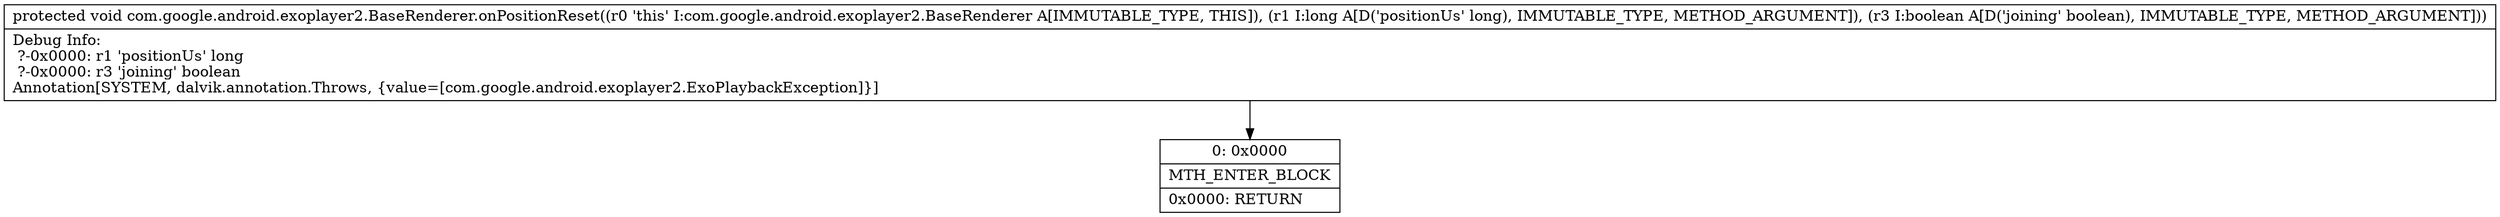 digraph "CFG forcom.google.android.exoplayer2.BaseRenderer.onPositionReset(JZ)V" {
Node_0 [shape=record,label="{0\:\ 0x0000|MTH_ENTER_BLOCK\l|0x0000: RETURN   \l}"];
MethodNode[shape=record,label="{protected void com.google.android.exoplayer2.BaseRenderer.onPositionReset((r0 'this' I:com.google.android.exoplayer2.BaseRenderer A[IMMUTABLE_TYPE, THIS]), (r1 I:long A[D('positionUs' long), IMMUTABLE_TYPE, METHOD_ARGUMENT]), (r3 I:boolean A[D('joining' boolean), IMMUTABLE_TYPE, METHOD_ARGUMENT]))  | Debug Info:\l  ?\-0x0000: r1 'positionUs' long\l  ?\-0x0000: r3 'joining' boolean\lAnnotation[SYSTEM, dalvik.annotation.Throws, \{value=[com.google.android.exoplayer2.ExoPlaybackException]\}]\l}"];
MethodNode -> Node_0;
}

